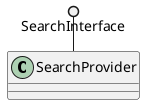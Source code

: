 @startuml

left to right direction

class SearchProvider

SearchInterface ()- SearchProvider

@enduml
